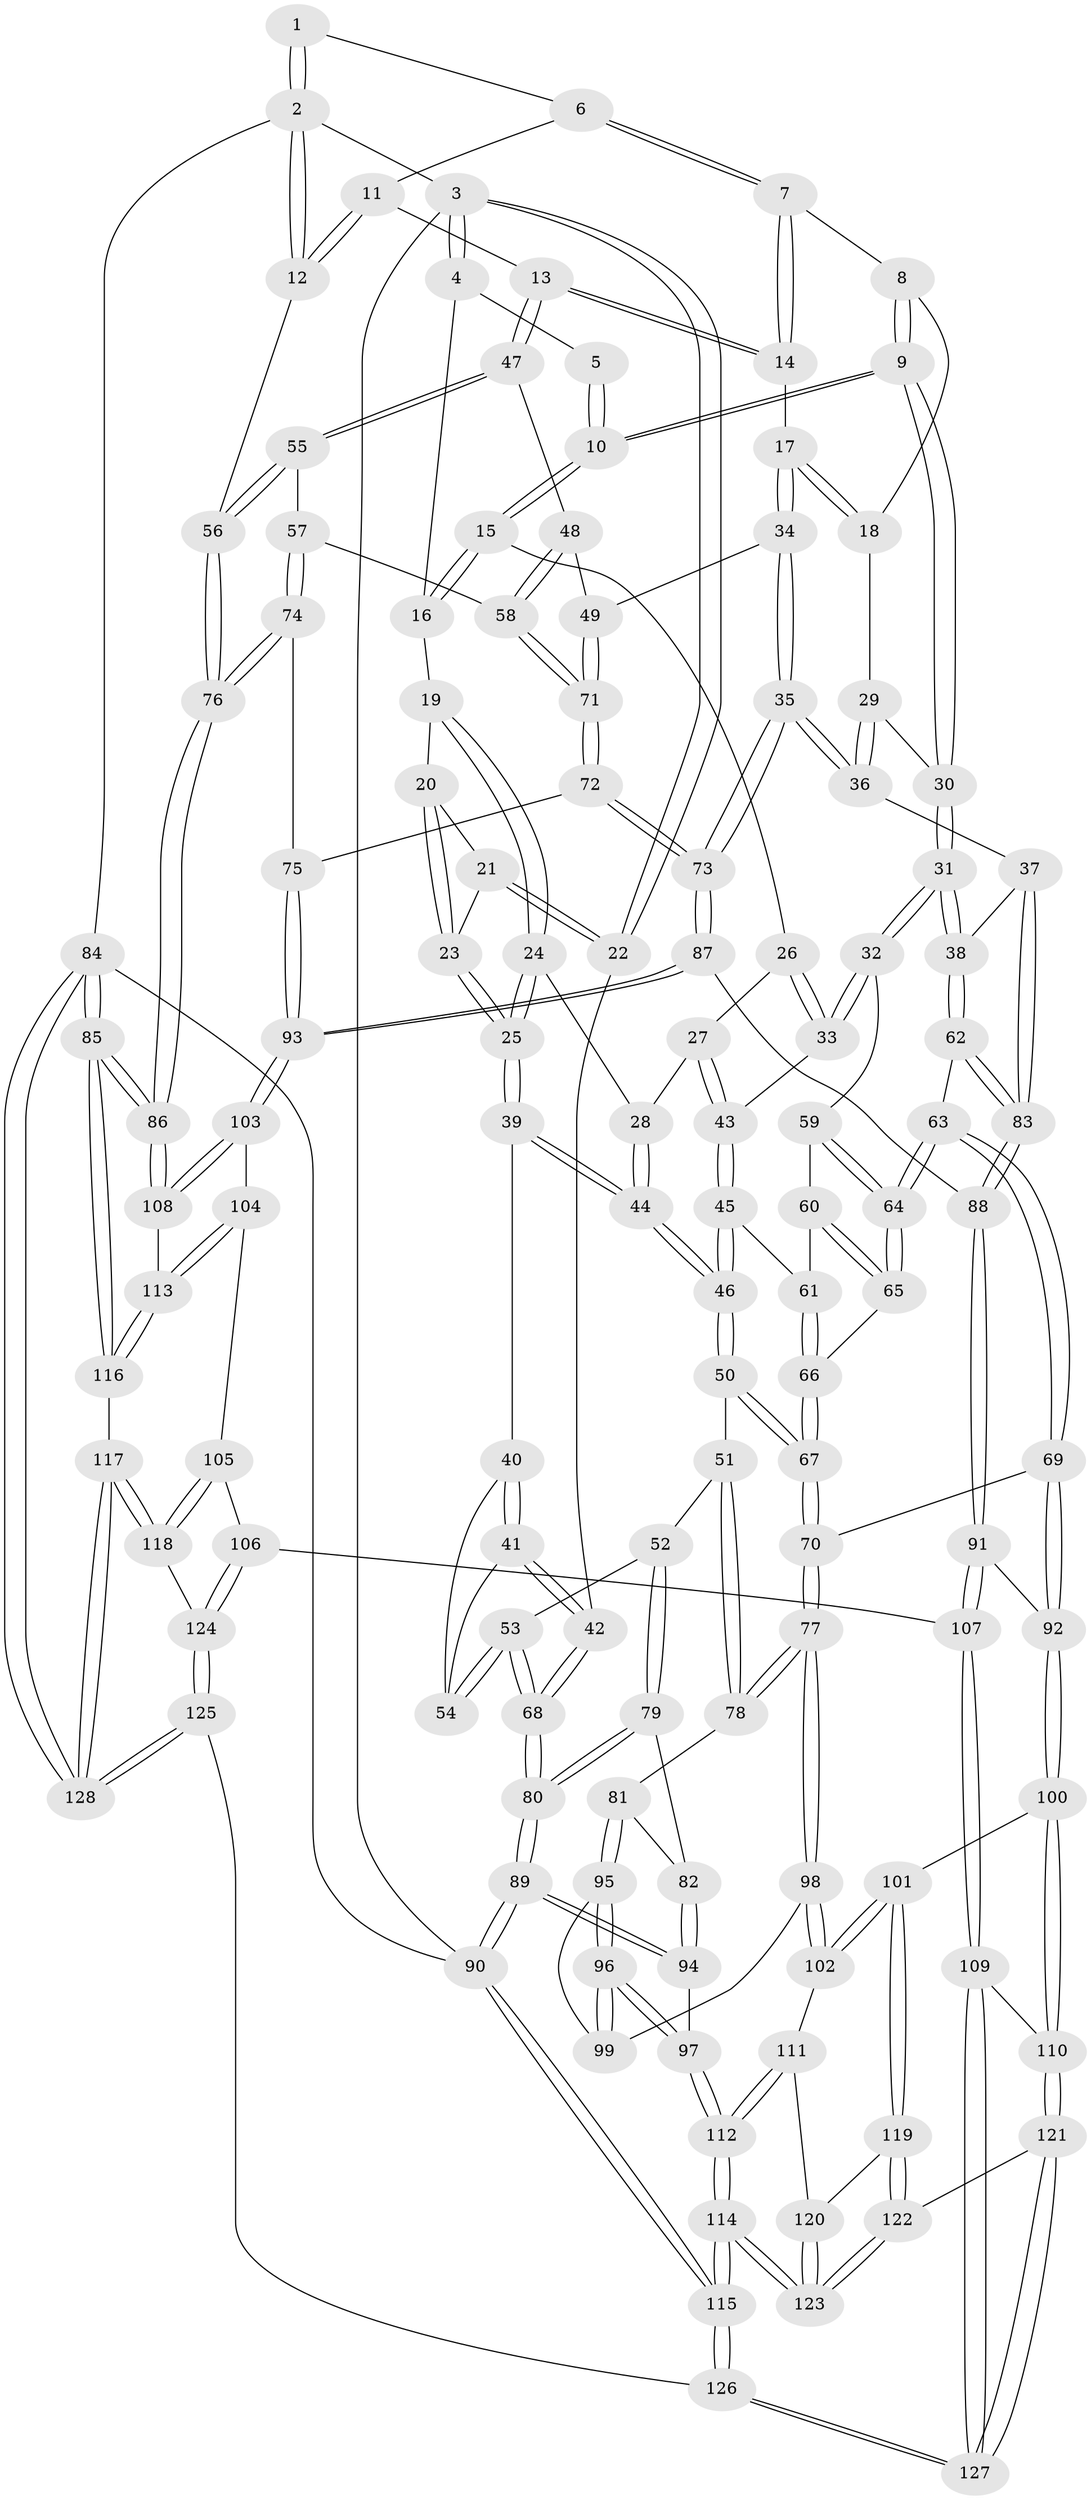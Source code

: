 // Generated by graph-tools (version 1.1) at 2025/27/03/15/25 16:27:56]
// undirected, 128 vertices, 317 edges
graph export_dot {
graph [start="1"]
  node [color=gray90,style=filled];
  1 [pos="+0.6595081064923267+0"];
  2 [pos="+1+0"];
  3 [pos="+0+0"];
  4 [pos="+0.21887184417802738+0"];
  5 [pos="+0.6249497460993781+0"];
  6 [pos="+0.7695182936686656+0.004365806779015729"];
  7 [pos="+0.7567571820641538+0.07901723739182345"];
  8 [pos="+0.74036562942756+0.0940293748782213"];
  9 [pos="+0.5703391912139516+0.10136314113031475"];
  10 [pos="+0.5696027360826613+0.10023806152708278"];
  11 [pos="+0.8204821643324612+0.033849892546276274"];
  12 [pos="+1+0"];
  13 [pos="+0.9481466993431023+0.16951331339091466"];
  14 [pos="+0.8925421520632839+0.1812796580987447"];
  15 [pos="+0.4815763055239036+0.11334632609468605"];
  16 [pos="+0.25113370185350664+0"];
  17 [pos="+0.8580842617972395+0.1975353896363866"];
  18 [pos="+0.7423895006853974+0.17522726316391582"];
  19 [pos="+0.23797560362662049+0.06148933103418651"];
  20 [pos="+0.16500329632834176+0.10414623407715962"];
  21 [pos="+0.06993494863683657+0.13705864563883985"];
  22 [pos="+0+0.10361692861107338"];
  23 [pos="+0.11969674195789039+0.22281266050968812"];
  24 [pos="+0.26822496479572555+0.15176890044267224"];
  25 [pos="+0.12252653984034503+0.23737181076410357"];
  26 [pos="+0.4177191715275682+0.1718856068447895"];
  27 [pos="+0.3304650142898819+0.19222800309428897"];
  28 [pos="+0.28156705553059075+0.17235437932159872"];
  29 [pos="+0.7105606196347463+0.18713822772237443"];
  30 [pos="+0.5711576843677844+0.10364214229131018"];
  31 [pos="+0.5680009190069327+0.2823350871072597"];
  32 [pos="+0.4835896973204486+0.29166763623024844"];
  33 [pos="+0.4744380173118162+0.28640132593177053"];
  34 [pos="+0.7448884068716842+0.34667610344886607"];
  35 [pos="+0.6894965211154683+0.3602822554455225"];
  36 [pos="+0.6849764460131018+0.35845383656035457"];
  37 [pos="+0.6494264086068622+0.3561962841832646"];
  38 [pos="+0.6331142220567686+0.35231896913705096"];
  39 [pos="+0.11745166339762629+0.2515127640964558"];
  40 [pos="+0.10780678751670057+0.2545612681113353"];
  41 [pos="+0+0.1794467376244618"];
  42 [pos="+0+0.12699771500853688"];
  43 [pos="+0.36887708735871977+0.28525834208754597"];
  44 [pos="+0.21602168823931894+0.3360216560289442"];
  45 [pos="+0.35345390198391613+0.32753957886148993"];
  46 [pos="+0.2172562978098707+0.3443599081660874"];
  47 [pos="+0.9538300288205958+0.16970328332606002"];
  48 [pos="+0.8818084735504442+0.31487420775472075"];
  49 [pos="+0.7890766531333406+0.3634483799444655"];
  50 [pos="+0.2166153309077508+0.34659290357878403"];
  51 [pos="+0.10319687937200547+0.4038780558661122"];
  52 [pos="+0.09464964336291987+0.40576802344976515"];
  53 [pos="+0.06512599938989927+0.3477000833855299"];
  54 [pos="+0.07906498793627824+0.30629172278994776"];
  55 [pos="+1+0.16293316516614348"];
  56 [pos="+1+0.08130328558017408"];
  57 [pos="+0.9086056628419076+0.4104559273202042"];
  58 [pos="+0.9016688296224769+0.41001652808630207"];
  59 [pos="+0.46034908558978704+0.33626913890012267"];
  60 [pos="+0.395999595740929+0.354171587192897"];
  61 [pos="+0.35783109370651145+0.33574382198191427"];
  62 [pos="+0.4907498610828216+0.47528292933857896"];
  63 [pos="+0.4724775677156589+0.47812083640582276"];
  64 [pos="+0.45974843581414904+0.44056514428755644"];
  65 [pos="+0.41055920429278736+0.3915658677169576"];
  66 [pos="+0.3495789300621218+0.4009872948850271"];
  67 [pos="+0.3008539670839646+0.5143873680530722"];
  68 [pos="+0+0.19889697569335008"];
  69 [pos="+0.40943412660923567+0.5301356894717923"];
  70 [pos="+0.30317212138898575+0.5262203385250943"];
  71 [pos="+0.8712954889914805+0.4141855442675169"];
  72 [pos="+0.8389665661326844+0.48671693797539783"];
  73 [pos="+0.7404054980624466+0.5296832277772835"];
  74 [pos="+1+0.5270334835508471"];
  75 [pos="+0.9106265414261261+0.5526012672192506"];
  76 [pos="+1+0.5455967291117394"];
  77 [pos="+0.29797221110889754+0.531278723656962"];
  78 [pos="+0.2459685228328044+0.5410949755996751"];
  79 [pos="+0.0404224487583257+0.4740075710603091"];
  80 [pos="+0+0.5025194812377637"];
  81 [pos="+0.16700598179625317+0.5721234823426192"];
  82 [pos="+0.12111036382007281+0.5611857006599416"];
  83 [pos="+0.6032762059817547+0.5624968802262293"];
  84 [pos="+1+1"];
  85 [pos="+1+0.9147408630234164"];
  86 [pos="+1+0.69408798977493"];
  87 [pos="+0.7293134631357349+0.5819943973154409"];
  88 [pos="+0.6289007730520079+0.6001408217276245"];
  89 [pos="+0+0.6678901342257993"];
  90 [pos="+0+1"];
  91 [pos="+0.5944635261202047+0.6440493879579267"];
  92 [pos="+0.47582324006333804+0.6566053220947434"];
  93 [pos="+0.7914582646900673+0.6489652295219657"];
  94 [pos="+0.048845581042934856+0.6414752665846138"];
  95 [pos="+0.1645453728463484+0.6245532100476477"];
  96 [pos="+0.14825051430286768+0.710703135457076"];
  97 [pos="+0.1313476493901975+0.7374259681761386"];
  98 [pos="+0.298685593962971+0.6819757690597915"];
  99 [pos="+0.24694873103155696+0.6849191222736077"];
  100 [pos="+0.433245412318243+0.7517658672411797"];
  101 [pos="+0.36931162177339316+0.7543370593780514"];
  102 [pos="+0.3213493141368697+0.7350014569535991"];
  103 [pos="+0.7982519820069603+0.6709825342452272"];
  104 [pos="+0.7853217115224491+0.7144380431832593"];
  105 [pos="+0.756092036951937+0.7429903598400837"];
  106 [pos="+0.6353980562418456+0.8022921342434011"];
  107 [pos="+0.633499058755289+0.8016575324775873"];
  108 [pos="+1+0.7103942877846035"];
  109 [pos="+0.5202840411076222+0.83754811587706"];
  110 [pos="+0.4573537156191717+0.7809247137050015"];
  111 [pos="+0.2850226225055606+0.7615444549096396"];
  112 [pos="+0.12697087934256507+0.7797842681026619"];
  113 [pos="+0.8654959675185969+0.8127053254239192"];
  114 [pos="+0+1"];
  115 [pos="+0+1"];
  116 [pos="+0.8678629889744813+0.8966623467314504"];
  117 [pos="+0.8075892619798694+0.9416886347425636"];
  118 [pos="+0.8007262959596027+0.9325340892741192"];
  119 [pos="+0.34414899664248816+0.8539287587754092"];
  120 [pos="+0.2647090651227305+0.8445374315957812"];
  121 [pos="+0.36806740268446475+0.9086262240110404"];
  122 [pos="+0.3476595709948758+0.8879779260250921"];
  123 [pos="+0.21826988718821386+0.9127055685183268"];
  124 [pos="+0.636899048757772+0.8050143897280814"];
  125 [pos="+0.6821643522617227+1"];
  126 [pos="+0.4686487529067949+1"];
  127 [pos="+0.4653681066237813+1"];
  128 [pos="+0.7168487558041982+1"];
  1 -- 2;
  1 -- 2;
  1 -- 6;
  2 -- 3;
  2 -- 12;
  2 -- 12;
  2 -- 84;
  3 -- 4;
  3 -- 4;
  3 -- 22;
  3 -- 22;
  3 -- 90;
  4 -- 5;
  4 -- 16;
  5 -- 10;
  5 -- 10;
  6 -- 7;
  6 -- 7;
  6 -- 11;
  7 -- 8;
  7 -- 14;
  7 -- 14;
  8 -- 9;
  8 -- 9;
  8 -- 18;
  9 -- 10;
  9 -- 10;
  9 -- 30;
  9 -- 30;
  10 -- 15;
  10 -- 15;
  11 -- 12;
  11 -- 12;
  11 -- 13;
  12 -- 56;
  13 -- 14;
  13 -- 14;
  13 -- 47;
  13 -- 47;
  14 -- 17;
  15 -- 16;
  15 -- 16;
  15 -- 26;
  16 -- 19;
  17 -- 18;
  17 -- 18;
  17 -- 34;
  17 -- 34;
  18 -- 29;
  19 -- 20;
  19 -- 24;
  19 -- 24;
  20 -- 21;
  20 -- 23;
  20 -- 23;
  21 -- 22;
  21 -- 22;
  21 -- 23;
  22 -- 42;
  23 -- 25;
  23 -- 25;
  24 -- 25;
  24 -- 25;
  24 -- 28;
  25 -- 39;
  25 -- 39;
  26 -- 27;
  26 -- 33;
  26 -- 33;
  27 -- 28;
  27 -- 43;
  27 -- 43;
  28 -- 44;
  28 -- 44;
  29 -- 30;
  29 -- 36;
  29 -- 36;
  30 -- 31;
  30 -- 31;
  31 -- 32;
  31 -- 32;
  31 -- 38;
  31 -- 38;
  32 -- 33;
  32 -- 33;
  32 -- 59;
  33 -- 43;
  34 -- 35;
  34 -- 35;
  34 -- 49;
  35 -- 36;
  35 -- 36;
  35 -- 73;
  35 -- 73;
  36 -- 37;
  37 -- 38;
  37 -- 83;
  37 -- 83;
  38 -- 62;
  38 -- 62;
  39 -- 40;
  39 -- 44;
  39 -- 44;
  40 -- 41;
  40 -- 41;
  40 -- 54;
  41 -- 42;
  41 -- 42;
  41 -- 54;
  42 -- 68;
  42 -- 68;
  43 -- 45;
  43 -- 45;
  44 -- 46;
  44 -- 46;
  45 -- 46;
  45 -- 46;
  45 -- 61;
  46 -- 50;
  46 -- 50;
  47 -- 48;
  47 -- 55;
  47 -- 55;
  48 -- 49;
  48 -- 58;
  48 -- 58;
  49 -- 71;
  49 -- 71;
  50 -- 51;
  50 -- 67;
  50 -- 67;
  51 -- 52;
  51 -- 78;
  51 -- 78;
  52 -- 53;
  52 -- 79;
  52 -- 79;
  53 -- 54;
  53 -- 54;
  53 -- 68;
  53 -- 68;
  55 -- 56;
  55 -- 56;
  55 -- 57;
  56 -- 76;
  56 -- 76;
  57 -- 58;
  57 -- 74;
  57 -- 74;
  58 -- 71;
  58 -- 71;
  59 -- 60;
  59 -- 64;
  59 -- 64;
  60 -- 61;
  60 -- 65;
  60 -- 65;
  61 -- 66;
  61 -- 66;
  62 -- 63;
  62 -- 83;
  62 -- 83;
  63 -- 64;
  63 -- 64;
  63 -- 69;
  63 -- 69;
  64 -- 65;
  64 -- 65;
  65 -- 66;
  66 -- 67;
  66 -- 67;
  67 -- 70;
  67 -- 70;
  68 -- 80;
  68 -- 80;
  69 -- 70;
  69 -- 92;
  69 -- 92;
  70 -- 77;
  70 -- 77;
  71 -- 72;
  71 -- 72;
  72 -- 73;
  72 -- 73;
  72 -- 75;
  73 -- 87;
  73 -- 87;
  74 -- 75;
  74 -- 76;
  74 -- 76;
  75 -- 93;
  75 -- 93;
  76 -- 86;
  76 -- 86;
  77 -- 78;
  77 -- 78;
  77 -- 98;
  77 -- 98;
  78 -- 81;
  79 -- 80;
  79 -- 80;
  79 -- 82;
  80 -- 89;
  80 -- 89;
  81 -- 82;
  81 -- 95;
  81 -- 95;
  82 -- 94;
  82 -- 94;
  83 -- 88;
  83 -- 88;
  84 -- 85;
  84 -- 85;
  84 -- 128;
  84 -- 128;
  84 -- 90;
  85 -- 86;
  85 -- 86;
  85 -- 116;
  85 -- 116;
  86 -- 108;
  86 -- 108;
  87 -- 88;
  87 -- 93;
  87 -- 93;
  88 -- 91;
  88 -- 91;
  89 -- 90;
  89 -- 90;
  89 -- 94;
  89 -- 94;
  90 -- 115;
  90 -- 115;
  91 -- 92;
  91 -- 107;
  91 -- 107;
  92 -- 100;
  92 -- 100;
  93 -- 103;
  93 -- 103;
  94 -- 97;
  95 -- 96;
  95 -- 96;
  95 -- 99;
  96 -- 97;
  96 -- 97;
  96 -- 99;
  96 -- 99;
  97 -- 112;
  97 -- 112;
  98 -- 99;
  98 -- 102;
  98 -- 102;
  100 -- 101;
  100 -- 110;
  100 -- 110;
  101 -- 102;
  101 -- 102;
  101 -- 119;
  101 -- 119;
  102 -- 111;
  103 -- 104;
  103 -- 108;
  103 -- 108;
  104 -- 105;
  104 -- 113;
  104 -- 113;
  105 -- 106;
  105 -- 118;
  105 -- 118;
  106 -- 107;
  106 -- 124;
  106 -- 124;
  107 -- 109;
  107 -- 109;
  108 -- 113;
  109 -- 110;
  109 -- 127;
  109 -- 127;
  110 -- 121;
  110 -- 121;
  111 -- 112;
  111 -- 112;
  111 -- 120;
  112 -- 114;
  112 -- 114;
  113 -- 116;
  113 -- 116;
  114 -- 115;
  114 -- 115;
  114 -- 123;
  114 -- 123;
  115 -- 126;
  115 -- 126;
  116 -- 117;
  117 -- 118;
  117 -- 118;
  117 -- 128;
  117 -- 128;
  118 -- 124;
  119 -- 120;
  119 -- 122;
  119 -- 122;
  120 -- 123;
  120 -- 123;
  121 -- 122;
  121 -- 127;
  121 -- 127;
  122 -- 123;
  122 -- 123;
  124 -- 125;
  124 -- 125;
  125 -- 126;
  125 -- 128;
  125 -- 128;
  126 -- 127;
  126 -- 127;
}
